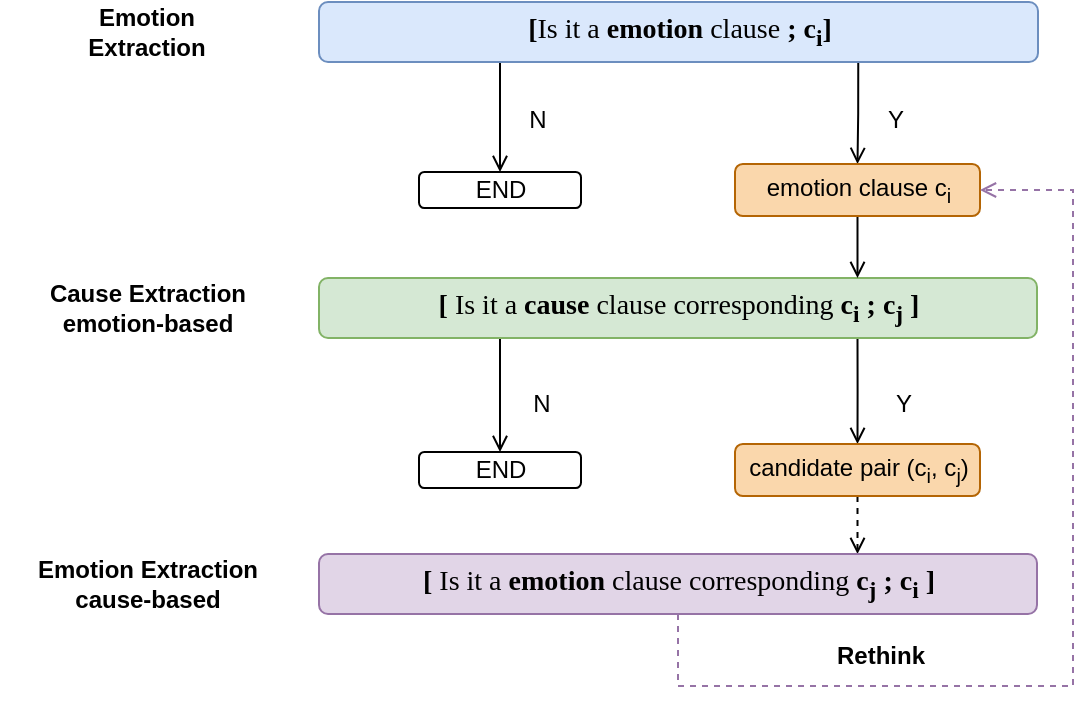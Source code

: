 <mxfile version="14.9.0" type="github">
  <diagram id="khBhBWoCP3W4C1DKPCGf" name="Page-1">
    <mxGraphModel dx="898" dy="490" grid="0" gridSize="10" guides="1" tooltips="1" connect="1" arrows="1" fold="1" page="1" pageScale="1" pageWidth="560" pageHeight="360" background="none" math="1" shadow="0">
      <root>
        <mxCell id="0" />
        <mxCell id="1" parent="0" />
        <mxCell id="Rp98vRauL4UU2274sa19-13" style="edgeStyle=orthogonalEdgeStyle;rounded=0;orthogonalLoop=1;jettySize=auto;html=1;entryX=0.5;entryY=0;entryDx=0;entryDy=0;exitX=0.75;exitY=1;exitDx=0;exitDy=0;endArrow=open;endFill=0;" parent="1" source="Rp98vRauL4UU2274sa19-1" target="Rp98vRauL4UU2274sa19-8" edge="1">
          <mxGeometry relative="1" as="geometry" />
        </mxCell>
        <mxCell id="dOx7lQmqVeihcCoa1Gqu-13" style="edgeStyle=orthogonalEdgeStyle;rounded=0;orthogonalLoop=1;jettySize=auto;html=1;entryX=0.5;entryY=0;entryDx=0;entryDy=0;endArrow=open;endFill=0;" parent="1" source="Rp98vRauL4UU2274sa19-1" target="Rp98vRauL4UU2274sa19-4" edge="1">
          <mxGeometry relative="1" as="geometry">
            <Array as="points">
              <mxPoint x="261.5" y="66" />
            </Array>
          </mxGeometry>
        </mxCell>
        <mxCell id="Rp98vRauL4UU2274sa19-1" value="&lt;font style=&quot;font-size: 14px&quot; face=&quot;Verdana&quot;&gt;&lt;b&gt;[&lt;/b&gt;&lt;/font&gt;&lt;span style=&quot;font-family: &amp;#34;verdana&amp;#34; ; font-size: 14px&quot;&gt;Is it a&amp;nbsp;&lt;/span&gt;&lt;b style=&quot;font-family: &amp;#34;verdana&amp;#34; ; font-size: 14px&quot;&gt;emotion&lt;/b&gt;&lt;span style=&quot;font-family: &amp;#34;verdana&amp;#34; ; font-size: 14px&quot;&gt;&amp;nbsp;clause&amp;nbsp;&lt;/span&gt;&lt;b style=&quot;font-family: &amp;#34;verdana&amp;#34; ; font-size: 14px&quot;&gt;;&lt;/b&gt;&lt;span style=&quot;font-family: &amp;#34;verdana&amp;#34; ; font-size: 14px&quot;&gt;&amp;nbsp;&lt;b&gt;c&lt;sub&gt;i&lt;/sub&gt;]&lt;/b&gt;&lt;/span&gt;" style="rounded=1;whiteSpace=wrap;html=1;fillColor=#dae8fc;strokeColor=#6c8ebf;" parent="1" vertex="1">
          <mxGeometry x="171.5" y="9" width="359.5" height="30" as="geometry" />
        </mxCell>
        <mxCell id="Rp98vRauL4UU2274sa19-4" value="END" style="rounded=1;whiteSpace=wrap;html=1;" parent="1" vertex="1">
          <mxGeometry x="221.5" y="94" width="81" height="18" as="geometry" />
        </mxCell>
        <mxCell id="dOx7lQmqVeihcCoa1Gqu-7" style="edgeStyle=orthogonalEdgeStyle;rounded=0;orthogonalLoop=1;jettySize=auto;html=1;exitX=0.75;exitY=1;exitDx=0;exitDy=0;endArrow=open;endFill=0;" parent="1" source="Rp98vRauL4UU2274sa19-7" target="Rp98vRauL4UU2274sa19-12" edge="1">
          <mxGeometry relative="1" as="geometry" />
        </mxCell>
        <mxCell id="dOx7lQmqVeihcCoa1Gqu-14" style="edgeStyle=orthogonalEdgeStyle;rounded=0;orthogonalLoop=1;jettySize=auto;html=1;entryX=0.5;entryY=0;entryDx=0;entryDy=0;endArrow=open;endFill=0;" parent="1" source="Rp98vRauL4UU2274sa19-7" target="Rp98vRauL4UU2274sa19-10" edge="1">
          <mxGeometry relative="1" as="geometry">
            <Array as="points">
              <mxPoint x="261.5" y="206" />
            </Array>
          </mxGeometry>
        </mxCell>
        <mxCell id="Rp98vRauL4UU2274sa19-7" value="&lt;font style=&quot;font-size: 14px&quot; face=&quot;Verdana&quot;&gt;&lt;b&gt;[&lt;/b&gt; Is it a &lt;b&gt;cause&lt;/b&gt; clause corresponding &lt;b&gt;c&lt;sub&gt;i&lt;/sub&gt;&lt;/b&gt; &lt;b&gt;;&lt;/b&gt; &lt;b&gt;c&lt;sub&gt;j&lt;/sub&gt;&amp;nbsp;]&lt;/b&gt;&lt;/font&gt;" style="rounded=1;whiteSpace=wrap;html=1;fillColor=#d5e8d4;strokeColor=#82b366;" parent="1" vertex="1">
          <mxGeometry x="171.5" y="147" width="359" height="30" as="geometry" />
        </mxCell>
        <mxCell id="dOx7lQmqVeihcCoa1Gqu-4" style="edgeStyle=orthogonalEdgeStyle;rounded=0;orthogonalLoop=1;jettySize=auto;html=1;entryX=0.75;entryY=0;entryDx=0;entryDy=0;endArrow=open;endFill=0;" parent="1" source="Rp98vRauL4UU2274sa19-8" target="Rp98vRauL4UU2274sa19-7" edge="1">
          <mxGeometry relative="1" as="geometry" />
        </mxCell>
        <mxCell id="Rp98vRauL4UU2274sa19-8" value="emotion clause c&lt;sub&gt;i&lt;/sub&gt;" style="rounded=1;whiteSpace=wrap;html=1;fillColor=#fad7ac;strokeColor=#b46504;" parent="1" vertex="1">
          <mxGeometry x="379.5" y="90" width="122.5" height="26" as="geometry" />
        </mxCell>
        <mxCell id="Rp98vRauL4UU2274sa19-10" value="END" style="rounded=1;whiteSpace=wrap;html=1;" parent="1" vertex="1">
          <mxGeometry x="221.5" y="234" width="81" height="18" as="geometry" />
        </mxCell>
        <mxCell id="dOx7lQmqVeihcCoa1Gqu-10" style="edgeStyle=orthogonalEdgeStyle;rounded=0;orthogonalLoop=1;jettySize=auto;html=1;entryX=0.75;entryY=0;entryDx=0;entryDy=0;endArrow=open;endFill=0;dashed=1;" parent="1" source="Rp98vRauL4UU2274sa19-12" target="Rp98vRauL4UU2274sa19-16" edge="1">
          <mxGeometry relative="1" as="geometry" />
        </mxCell>
        <mxCell id="Rp98vRauL4UU2274sa19-12" value="candidate pair (c&lt;sub&gt;i&lt;/sub&gt;, c&lt;sub&gt;j&lt;/sub&gt;)" style="rounded=1;whiteSpace=wrap;html=1;fillColor=#fad7ac;strokeColor=#b46504;" parent="1" vertex="1">
          <mxGeometry x="379.5" y="230" width="122.5" height="26" as="geometry" />
        </mxCell>
        <mxCell id="dOx7lQmqVeihcCoa1Gqu-11" style="edgeStyle=orthogonalEdgeStyle;rounded=0;orthogonalLoop=1;jettySize=auto;html=1;entryX=1;entryY=0.5;entryDx=0;entryDy=0;dashed=1;endArrow=open;endFill=0;fillColor=#e1d5e7;strokeColor=#9673a6;" parent="1" source="Rp98vRauL4UU2274sa19-16" target="Rp98vRauL4UU2274sa19-8" edge="1">
          <mxGeometry relative="1" as="geometry">
            <Array as="points">
              <mxPoint x="351.5" y="351" />
              <mxPoint x="548.5" y="351" />
              <mxPoint x="548.5" y="103" />
            </Array>
          </mxGeometry>
        </mxCell>
        <mxCell id="Rp98vRauL4UU2274sa19-16" value="&lt;font style=&quot;font-size: 14px&quot; face=&quot;Verdana&quot;&gt;&lt;b&gt;[&lt;/b&gt; Is it a &lt;b&gt;emotion&lt;/b&gt; clause corresponding &lt;b&gt;c&lt;sub&gt;j&lt;/sub&gt;&lt;/b&gt;&amp;nbsp;&lt;b&gt;;&lt;/b&gt; &lt;b&gt;c&lt;sub&gt;i&lt;/sub&gt;&amp;nbsp;]&lt;/b&gt;&lt;/font&gt;" style="rounded=1;whiteSpace=wrap;html=1;fillColor=#e1d5e7;strokeColor=#9673a6;" parent="1" vertex="1">
          <mxGeometry x="171.5" y="285" width="359" height="30" as="geometry" />
        </mxCell>
        <mxCell id="Rp98vRauL4UU2274sa19-18" value="&lt;b&gt;Emotion&lt;br&gt;Extraction&lt;/b&gt;" style="text;html=1;strokeColor=none;fillColor=none;align=center;verticalAlign=middle;whiteSpace=wrap;rounded=0;" parent="1" vertex="1">
          <mxGeometry x="12" y="14" width="147" height="20" as="geometry" />
        </mxCell>
        <mxCell id="Rp98vRauL4UU2274sa19-19" value="&lt;b&gt;Cause Extraction &lt;br&gt;emotion-based&lt;/b&gt;" style="text;html=1;strokeColor=none;fillColor=none;align=center;verticalAlign=middle;whiteSpace=wrap;rounded=0;" parent="1" vertex="1">
          <mxGeometry x="17.75" y="152" width="135.5" height="20" as="geometry" />
        </mxCell>
        <mxCell id="Rp98vRauL4UU2274sa19-20" value="&lt;b&gt;Emotion Extraction &lt;br&gt;cause-based&lt;/b&gt;" style="text;html=1;strokeColor=none;fillColor=none;align=center;verticalAlign=middle;whiteSpace=wrap;rounded=0;" parent="1" vertex="1">
          <mxGeometry x="18.5" y="290" width="134" height="20" as="geometry" />
        </mxCell>
        <mxCell id="dOx7lQmqVeihcCoa1Gqu-2" value="N" style="text;html=1;strokeColor=none;fillColor=none;align=center;verticalAlign=middle;whiteSpace=wrap;rounded=0;" parent="1" vertex="1">
          <mxGeometry x="260.5" y="58" width="40" height="20" as="geometry" />
        </mxCell>
        <mxCell id="dOx7lQmqVeihcCoa1Gqu-3" value="Y" style="text;html=1;strokeColor=none;fillColor=none;align=center;verticalAlign=middle;whiteSpace=wrap;rounded=0;" parent="1" vertex="1">
          <mxGeometry x="439.5" y="58" width="40" height="20" as="geometry" />
        </mxCell>
        <mxCell id="dOx7lQmqVeihcCoa1Gqu-8" value="N" style="text;html=1;strokeColor=none;fillColor=none;align=center;verticalAlign=middle;whiteSpace=wrap;rounded=0;" parent="1" vertex="1">
          <mxGeometry x="262.5" y="200" width="40" height="20" as="geometry" />
        </mxCell>
        <mxCell id="dOx7lQmqVeihcCoa1Gqu-9" value="Y" style="text;html=1;strokeColor=none;fillColor=none;align=center;verticalAlign=middle;whiteSpace=wrap;rounded=0;" parent="1" vertex="1">
          <mxGeometry x="443.5" y="200" width="40" height="20" as="geometry" />
        </mxCell>
        <mxCell id="dOx7lQmqVeihcCoa1Gqu-12" value="&lt;b&gt;Rethink&lt;/b&gt;" style="text;html=1;strokeColor=none;fillColor=none;align=center;verticalAlign=middle;whiteSpace=wrap;rounded=0;" parent="1" vertex="1">
          <mxGeometry x="424.75" y="326" width="54.75" height="20" as="geometry" />
        </mxCell>
      </root>
    </mxGraphModel>
  </diagram>
</mxfile>
